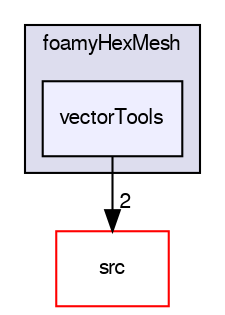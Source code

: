 digraph "applications/utilities/mesh/generation/foamyHexMesh/vectorTools" {
  bgcolor=transparent;
  compound=true
  node [ fontsize="10", fontname="FreeSans"];
  edge [ labelfontsize="10", labelfontname="FreeSans"];
  subgraph clusterdir_d1549911749a6d7bed80ad83f4306cbb {
    graph [ bgcolor="#ddddee", pencolor="black", label="foamyHexMesh" fontname="FreeSans", fontsize="10", URL="dir_d1549911749a6d7bed80ad83f4306cbb.html"]
  dir_ed828fcc44bb437c7aa324596c94f9ea [shape=box, label="vectorTools", style="filled", fillcolor="#eeeeff", pencolor="black", URL="dir_ed828fcc44bb437c7aa324596c94f9ea.html"];
  }
  dir_68267d1309a1af8e8297ef4c3efbcdba [shape=box label="src" color="red" URL="dir_68267d1309a1af8e8297ef4c3efbcdba.html"];
  dir_ed828fcc44bb437c7aa324596c94f9ea->dir_68267d1309a1af8e8297ef4c3efbcdba [headlabel="2", labeldistance=1.5 headhref="dir_000405_000577.html"];
}
